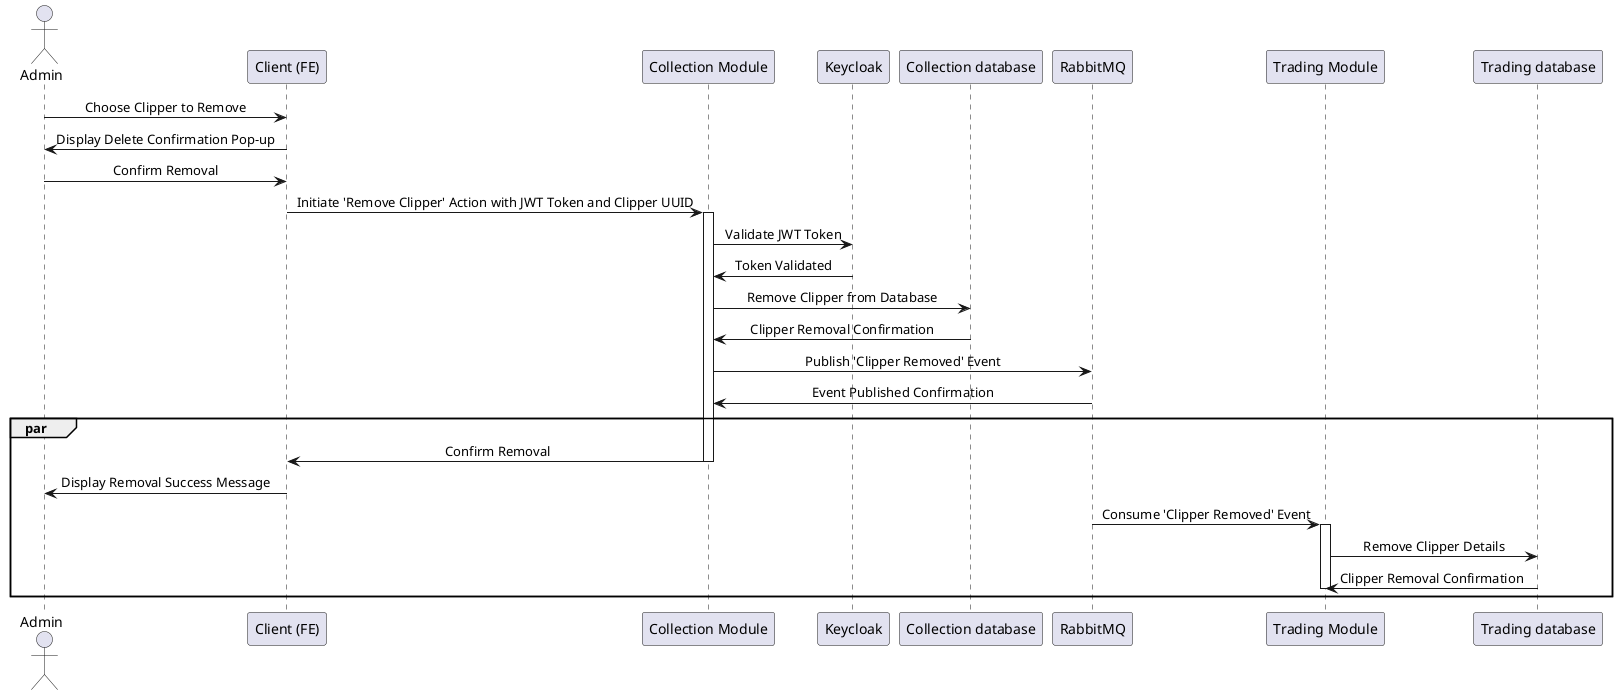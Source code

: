 @startuml
skinparam SequenceMessageAlignment center
actor Admin
participant "Client (FE)" as Client
participant "Collection Module" as Collection
participant "Keycloak" as Auth
participant "Collection database" as DB
participant "RabbitMQ" as MQ
participant "Trading Module" as Trading
participant "Trading database" as TradingDB

Admin -> Client: Choose Clipper to Remove
Client -> Admin: Display Delete Confirmation Pop-up
Admin -> Client: Confirm Removal

Client -> Collection: Initiate 'Remove Clipper' Action with JWT Token and Clipper UUID
activate Collection

Collection -> Auth: Validate JWT Token
Auth -> Collection: Token Validated

Collection -> DB: Remove Clipper from Database
DB -> Collection: Clipper Removal Confirmation

Collection -> MQ: Publish 'Clipper Removed' Event
MQ -> Collection: Event Published Confirmation

par
    Collection -> Client: Confirm Removal
    deactivate Collection
    Client -> Admin: Display Removal Success Message

    MQ -> Trading: Consume 'Clipper Removed' Event
    activate Trading
    Trading -> TradingDB: Remove Clipper Details
    TradingDB -> Trading: Clipper Removal Confirmation
    deactivate Trading
end
@enduml
